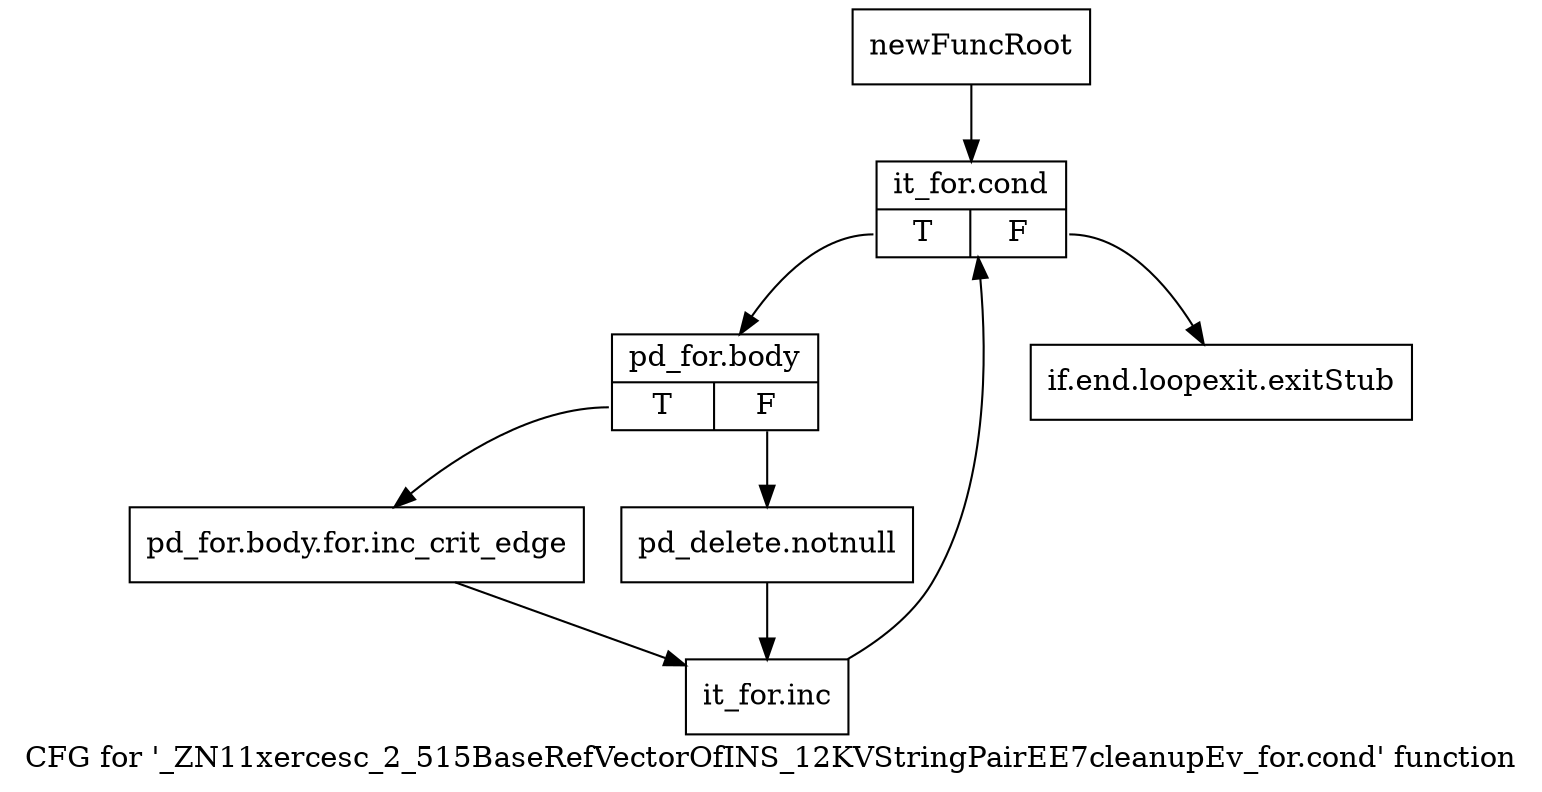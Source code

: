 digraph "CFG for '_ZN11xercesc_2_515BaseRefVectorOfINS_12KVStringPairEE7cleanupEv_for.cond' function" {
	label="CFG for '_ZN11xercesc_2_515BaseRefVectorOfINS_12KVStringPairEE7cleanupEv_for.cond' function";

	Node0x98c26f0 [shape=record,label="{newFuncRoot}"];
	Node0x98c26f0 -> Node0x98c2790;
	Node0x98c2740 [shape=record,label="{if.end.loopexit.exitStub}"];
	Node0x98c2790 [shape=record,label="{it_for.cond|{<s0>T|<s1>F}}"];
	Node0x98c2790:s0 -> Node0x98c27e0;
	Node0x98c2790:s1 -> Node0x98c2740;
	Node0x98c27e0 [shape=record,label="{pd_for.body|{<s0>T|<s1>F}}"];
	Node0x98c27e0:s0 -> Node0x98c2880;
	Node0x98c27e0:s1 -> Node0x98c2830;
	Node0x98c2830 [shape=record,label="{pd_delete.notnull}"];
	Node0x98c2830 -> Node0x98c28d0;
	Node0x98c2880 [shape=record,label="{pd_for.body.for.inc_crit_edge}"];
	Node0x98c2880 -> Node0x98c28d0;
	Node0x98c28d0 [shape=record,label="{it_for.inc}"];
	Node0x98c28d0 -> Node0x98c2790;
}

